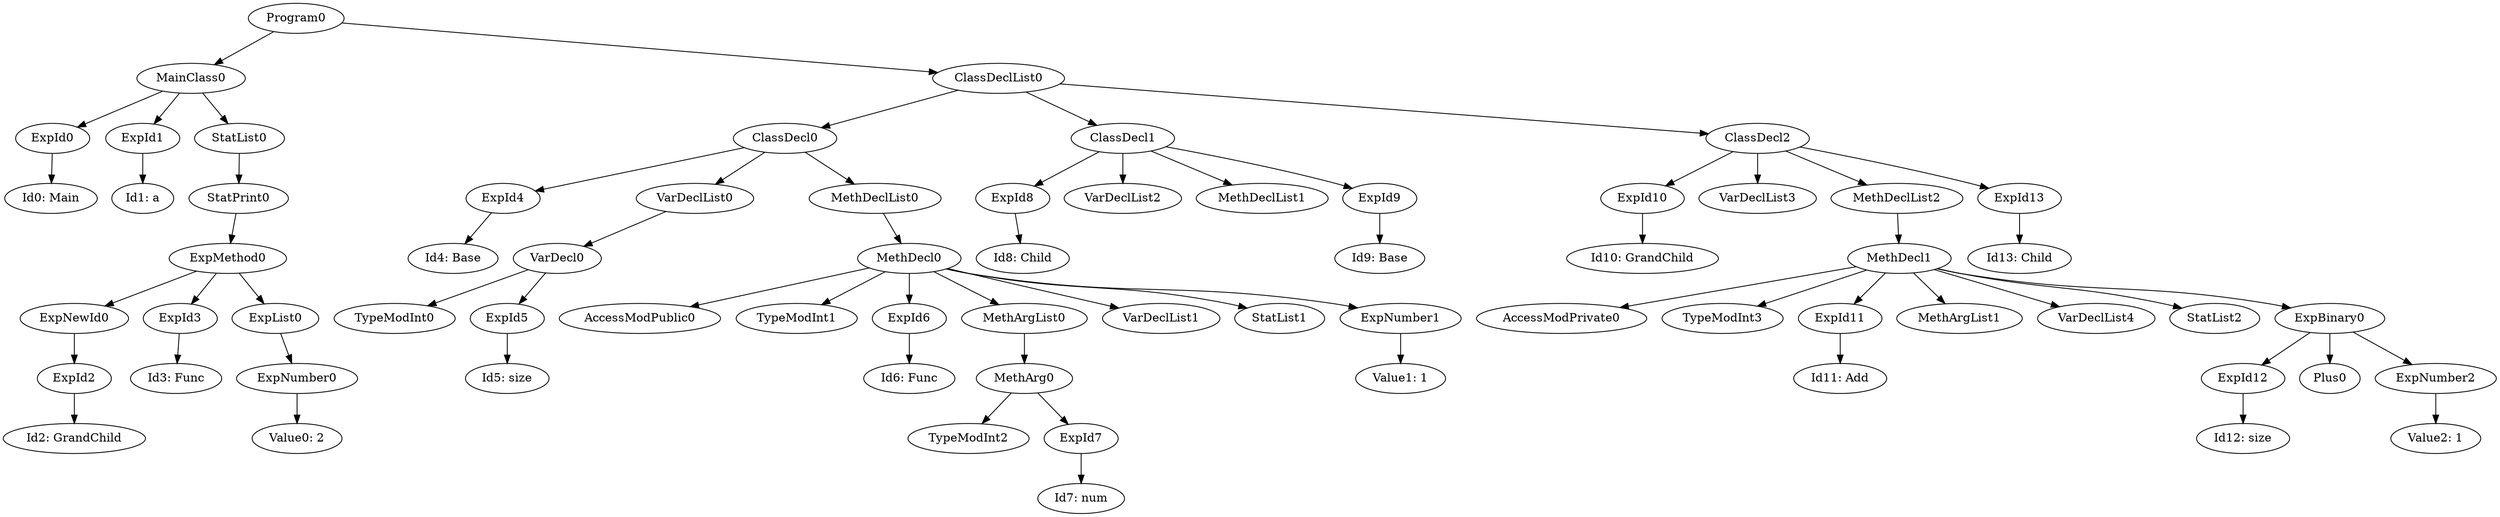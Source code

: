 digraph {
	ordering = out;
	MethDeclList2 -> MethDecl1;
	ExpNumber2 -> "Value2: 1";
	ExpId12 -> "Id12: size";
	ClassDecl2 -> ExpId10;
	ClassDecl2 -> VarDeclList3;
	ClassDecl2 -> MethDeclList2;
	ClassDecl2 -> ExpId13;
	ExpId9 -> "Id9: Base";
	ExpBinary0 -> ExpId12;
	ExpBinary0 -> Plus0;
	ExpBinary0 -> ExpNumber2;
	ClassDeclList0 -> ClassDecl0;
	ClassDeclList0 -> ClassDecl1;
	ClassDeclList0 -> ClassDecl2;
	MethDeclList0 -> MethDecl0;
	ExpNumber1 -> "Value1: 1";
	ExpNumber0 -> "Value0: 2";
	ExpId10 -> "Id10: GrandChild";
	StatPrint0 -> ExpMethod0;
	ExpId7 -> "Id7: num";
	VarDecl0 -> TypeModInt0;
	VarDecl0 -> ExpId5;
	ExpNewId0 -> ExpId2;
	ClassDecl1 -> ExpId8;
	ClassDecl1 -> VarDeclList2;
	ClassDecl1 -> MethDeclList1;
	ClassDecl1 -> ExpId9;
	ExpList0 -> ExpNumber0;
	ExpId13 -> "Id13: Child";
	ExpId3 -> "Id3: Func";
	ExpId4 -> "Id4: Base";
	MainClass0 -> ExpId0;
	MainClass0 -> ExpId1;
	MainClass0 -> StatList0;
	MethDecl1 -> AccessModPrivate0;
	MethDecl1 -> TypeModInt3;
	MethDecl1 -> ExpId11;
	MethDecl1 -> MethArgList1;
	MethDecl1 -> VarDeclList4;
	MethDecl1 -> StatList2;
	MethDecl1 -> ExpBinary0;
	ExpId0 -> "Id0: Main";
	ExpId1 -> "Id1: a";
	VarDeclList0 -> VarDecl0;
	ExpId8 -> "Id8: Child";
	ExpId2 -> "Id2: GrandChild";
	StatList0 -> StatPrint0;
	ExpId11 -> "Id11: Add";
	Program0 -> MainClass0;
	Program0 -> ClassDeclList0;
	ExpMethod0 -> ExpNewId0;
	ExpMethod0 -> ExpId3;
	ExpMethod0 -> ExpList0;
	ClassDecl0 -> ExpId4;
	ClassDecl0 -> VarDeclList0;
	ClassDecl0 -> MethDeclList0;
	MethDecl0 -> AccessModPublic0;
	MethDecl0 -> TypeModInt1;
	MethDecl0 -> ExpId6;
	MethDecl0 -> MethArgList0;
	MethDecl0 -> VarDeclList1;
	MethDecl0 -> StatList1;
	MethDecl0 -> ExpNumber1;
	ExpId5 -> "Id5: size";
	ExpId6 -> "Id6: Func";
	MethArg0 -> TypeModInt2;
	MethArg0 -> ExpId7;
	MethArgList0 -> MethArg0;
}

